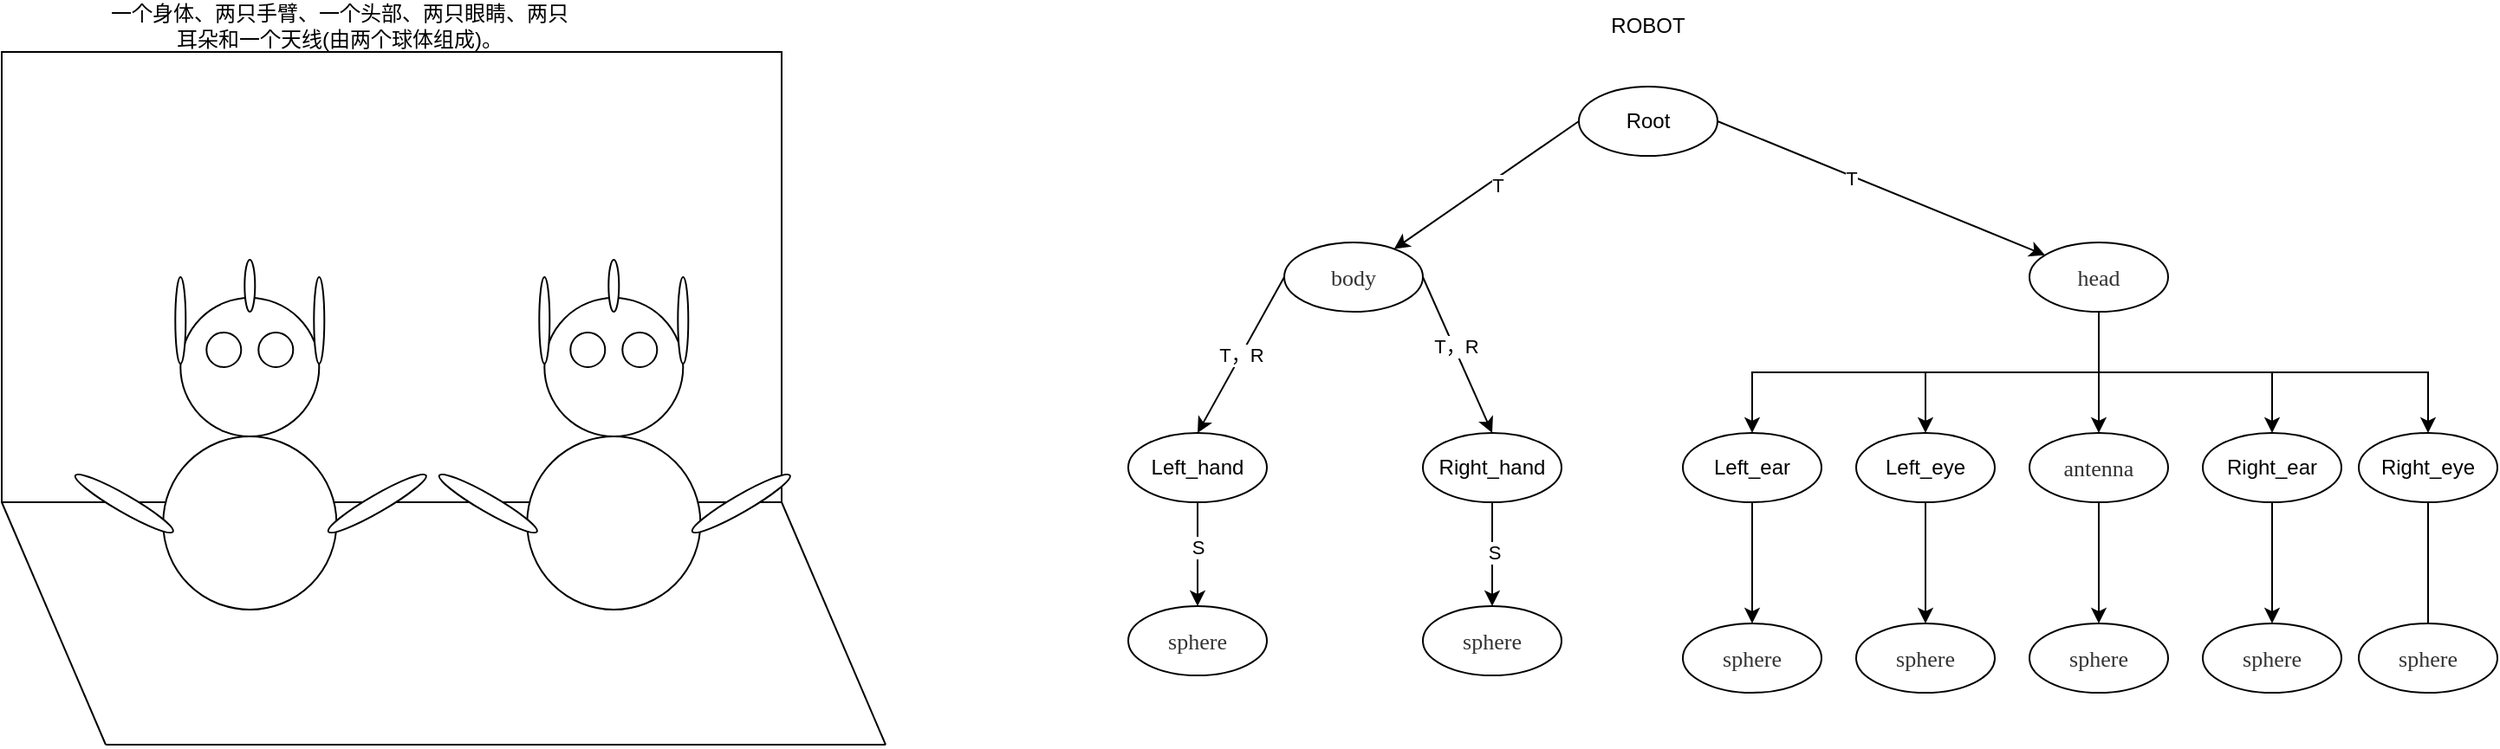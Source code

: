 <mxfile version="21.1.2" type="device">
  <diagram name="第 1 页" id="-LYwhcs_O9skUHxWms43">
    <mxGraphModel dx="1187" dy="2009" grid="1" gridSize="10" guides="1" tooltips="1" connect="1" arrows="1" fold="1" page="1" pageScale="1" pageWidth="827" pageHeight="1169" math="0" shadow="0">
      <root>
        <mxCell id="0" />
        <mxCell id="1" parent="0" />
        <mxCell id="Bdr0S7d0MZaOjCPYueEt-10" value="" style="rounded=0;whiteSpace=wrap;html=1;" vertex="1" parent="1">
          <mxGeometry x="80" y="-1090" width="450" height="260" as="geometry" />
        </mxCell>
        <mxCell id="zcqZ2yXyEETVXU4YB7WG-1" value="一个身体、两只手臂、一个头部、两只眼睛、两只耳朵和一个天线(由两个球体组成)。" style="text;html=1;strokeColor=none;fillColor=none;align=center;verticalAlign=middle;whiteSpace=wrap;rounded=0;" parent="1" vertex="1">
          <mxGeometry x="140" y="-1120" width="270" height="30" as="geometry" />
        </mxCell>
        <mxCell id="Bdr0S7d0MZaOjCPYueEt-57" style="rounded=0;orthogonalLoop=1;jettySize=auto;html=1;exitX=0;exitY=0.5;exitDx=0;exitDy=0;" edge="1" parent="1" source="zcqZ2yXyEETVXU4YB7WG-11" target="Bdr0S7d0MZaOjCPYueEt-24">
          <mxGeometry relative="1" as="geometry" />
        </mxCell>
        <mxCell id="Bdr0S7d0MZaOjCPYueEt-59" value="T" style="edgeLabel;html=1;align=center;verticalAlign=middle;resizable=0;points=[];" vertex="1" connectable="0" parent="Bdr0S7d0MZaOjCPYueEt-57">
          <mxGeometry x="-0.061" y="3" relative="1" as="geometry">
            <mxPoint x="1" as="offset" />
          </mxGeometry>
        </mxCell>
        <mxCell id="Bdr0S7d0MZaOjCPYueEt-58" style="rounded=0;orthogonalLoop=1;jettySize=auto;html=1;exitX=1;exitY=0.5;exitDx=0;exitDy=0;" edge="1" parent="1" source="zcqZ2yXyEETVXU4YB7WG-11" target="Bdr0S7d0MZaOjCPYueEt-25">
          <mxGeometry relative="1" as="geometry" />
        </mxCell>
        <mxCell id="Bdr0S7d0MZaOjCPYueEt-60" value="T" style="edgeLabel;html=1;align=center;verticalAlign=middle;resizable=0;points=[];" vertex="1" connectable="0" parent="Bdr0S7d0MZaOjCPYueEt-58">
          <mxGeometry x="-0.188" y="-1" relative="1" as="geometry">
            <mxPoint as="offset" />
          </mxGeometry>
        </mxCell>
        <mxCell id="zcqZ2yXyEETVXU4YB7WG-11" value="Root" style="ellipse;whiteSpace=wrap;html=1;" parent="1" vertex="1">
          <mxGeometry x="990" y="-1070" width="80" height="40" as="geometry" />
        </mxCell>
        <mxCell id="Bdr0S7d0MZaOjCPYueEt-11" value="" style="endArrow=none;html=1;rounded=0;exitX=0;exitY=1;exitDx=0;exitDy=0;" edge="1" parent="1" source="Bdr0S7d0MZaOjCPYueEt-10">
          <mxGeometry width="50" height="50" relative="1" as="geometry">
            <mxPoint x="260" y="-700" as="sourcePoint" />
            <mxPoint x="140" y="-690" as="targetPoint" />
          </mxGeometry>
        </mxCell>
        <mxCell id="Bdr0S7d0MZaOjCPYueEt-12" value="" style="endArrow=none;html=1;rounded=0;exitX=0;exitY=1;exitDx=0;exitDy=0;" edge="1" parent="1">
          <mxGeometry width="50" height="50" relative="1" as="geometry">
            <mxPoint x="530" y="-830" as="sourcePoint" />
            <mxPoint x="590" y="-690" as="targetPoint" />
          </mxGeometry>
        </mxCell>
        <mxCell id="Bdr0S7d0MZaOjCPYueEt-13" value="" style="endArrow=none;html=1;rounded=0;" edge="1" parent="1">
          <mxGeometry width="50" height="50" relative="1" as="geometry">
            <mxPoint x="140" y="-690" as="sourcePoint" />
            <mxPoint x="590" y="-690" as="targetPoint" />
          </mxGeometry>
        </mxCell>
        <mxCell id="Bdr0S7d0MZaOjCPYueEt-14" value="" style="group" vertex="1" connectable="0" parent="1">
          <mxGeometry x="120.004" y="-970" width="438.146" height="231" as="geometry" />
        </mxCell>
        <mxCell id="zcqZ2yXyEETVXU4YB7WG-2" value="" style="ellipse;whiteSpace=wrap;html=1;aspect=fixed;" parent="Bdr0S7d0MZaOjCPYueEt-14" vertex="1">
          <mxGeometry x="63.146" y="22" width="80" height="80" as="geometry" />
        </mxCell>
        <mxCell id="zcqZ2yXyEETVXU4YB7WG-3" value="" style="ellipse;whiteSpace=wrap;html=1;aspect=fixed;" parent="Bdr0S7d0MZaOjCPYueEt-14" vertex="1">
          <mxGeometry x="53.146" y="102" width="100" height="100" as="geometry" />
        </mxCell>
        <mxCell id="zcqZ2yXyEETVXU4YB7WG-4" value="" style="ellipse;whiteSpace=wrap;html=1;rotation=-30;" parent="Bdr0S7d0MZaOjCPYueEt-14" vertex="1">
          <mxGeometry x="144.146" y="135.75" width="65" height="10" as="geometry" />
        </mxCell>
        <mxCell id="zcqZ2yXyEETVXU4YB7WG-5" value="" style="ellipse;whiteSpace=wrap;html=1;rotation=30;" parent="Bdr0S7d0MZaOjCPYueEt-14" vertex="1">
          <mxGeometry x="-1.854" y="135.75" width="65" height="10" as="geometry" />
        </mxCell>
        <mxCell id="zcqZ2yXyEETVXU4YB7WG-6" value="" style="ellipse;whiteSpace=wrap;html=1;aspect=fixed;" parent="Bdr0S7d0MZaOjCPYueEt-14" vertex="1">
          <mxGeometry x="78.146" y="42" width="20" height="20" as="geometry" />
        </mxCell>
        <mxCell id="zcqZ2yXyEETVXU4YB7WG-7" value="" style="ellipse;whiteSpace=wrap;html=1;aspect=fixed;" parent="Bdr0S7d0MZaOjCPYueEt-14" vertex="1">
          <mxGeometry x="108.146" y="42" width="20" height="20" as="geometry" />
        </mxCell>
        <mxCell id="zcqZ2yXyEETVXU4YB7WG-8" value="" style="ellipse;whiteSpace=wrap;html=1;rotation=-90;" parent="Bdr0S7d0MZaOjCPYueEt-14" vertex="1">
          <mxGeometry x="38.146" y="32" width="50" height="6" as="geometry" />
        </mxCell>
        <mxCell id="zcqZ2yXyEETVXU4YB7WG-9" value="" style="ellipse;whiteSpace=wrap;html=1;rotation=-90;" parent="Bdr0S7d0MZaOjCPYueEt-14" vertex="1">
          <mxGeometry x="118.146" y="32" width="50" height="6" as="geometry" />
        </mxCell>
        <mxCell id="zcqZ2yXyEETVXU4YB7WG-10" value="" style="ellipse;whiteSpace=wrap;html=1;rotation=-90;" parent="Bdr0S7d0MZaOjCPYueEt-14" vertex="1">
          <mxGeometry x="88.146" y="12" width="30" height="6" as="geometry" />
        </mxCell>
        <mxCell id="Bdr0S7d0MZaOjCPYueEt-1" value="" style="ellipse;whiteSpace=wrap;html=1;aspect=fixed;" vertex="1" parent="Bdr0S7d0MZaOjCPYueEt-14">
          <mxGeometry x="273.146" y="22" width="80" height="80" as="geometry" />
        </mxCell>
        <mxCell id="Bdr0S7d0MZaOjCPYueEt-2" value="" style="ellipse;whiteSpace=wrap;html=1;aspect=fixed;" vertex="1" parent="Bdr0S7d0MZaOjCPYueEt-14">
          <mxGeometry x="263.146" y="102" width="100" height="100" as="geometry" />
        </mxCell>
        <mxCell id="Bdr0S7d0MZaOjCPYueEt-3" value="" style="ellipse;whiteSpace=wrap;html=1;rotation=-30;" vertex="1" parent="Bdr0S7d0MZaOjCPYueEt-14">
          <mxGeometry x="354.146" y="135.75" width="65" height="10" as="geometry" />
        </mxCell>
        <mxCell id="Bdr0S7d0MZaOjCPYueEt-4" value="" style="ellipse;whiteSpace=wrap;html=1;rotation=30;" vertex="1" parent="Bdr0S7d0MZaOjCPYueEt-14">
          <mxGeometry x="208.146" y="135.75" width="65" height="10" as="geometry" />
        </mxCell>
        <mxCell id="Bdr0S7d0MZaOjCPYueEt-5" value="" style="ellipse;whiteSpace=wrap;html=1;aspect=fixed;" vertex="1" parent="Bdr0S7d0MZaOjCPYueEt-14">
          <mxGeometry x="288.146" y="42" width="20" height="20" as="geometry" />
        </mxCell>
        <mxCell id="Bdr0S7d0MZaOjCPYueEt-6" value="" style="ellipse;whiteSpace=wrap;html=1;aspect=fixed;" vertex="1" parent="Bdr0S7d0MZaOjCPYueEt-14">
          <mxGeometry x="318.146" y="42" width="20" height="20" as="geometry" />
        </mxCell>
        <mxCell id="Bdr0S7d0MZaOjCPYueEt-7" value="" style="ellipse;whiteSpace=wrap;html=1;rotation=-90;" vertex="1" parent="Bdr0S7d0MZaOjCPYueEt-14">
          <mxGeometry x="248.146" y="32" width="50" height="6" as="geometry" />
        </mxCell>
        <mxCell id="Bdr0S7d0MZaOjCPYueEt-8" value="" style="ellipse;whiteSpace=wrap;html=1;rotation=-90;" vertex="1" parent="Bdr0S7d0MZaOjCPYueEt-14">
          <mxGeometry x="328.146" y="32" width="50" height="6" as="geometry" />
        </mxCell>
        <mxCell id="Bdr0S7d0MZaOjCPYueEt-9" value="" style="ellipse;whiteSpace=wrap;html=1;rotation=-90;" vertex="1" parent="Bdr0S7d0MZaOjCPYueEt-14">
          <mxGeometry x="298.146" y="12" width="30" height="6" as="geometry" />
        </mxCell>
        <mxCell id="Bdr0S7d0MZaOjCPYueEt-15" value="ROBOT" style="text;html=1;strokeColor=none;fillColor=none;align=center;verticalAlign=middle;whiteSpace=wrap;rounded=0;" vertex="1" parent="1">
          <mxGeometry x="1000" y="-1120" width="60" height="30" as="geometry" />
        </mxCell>
        <mxCell id="Bdr0S7d0MZaOjCPYueEt-55" style="edgeStyle=orthogonalEdgeStyle;rounded=0;orthogonalLoop=1;jettySize=auto;html=1;exitX=0.5;exitY=1;exitDx=0;exitDy=0;entryX=0.5;entryY=0;entryDx=0;entryDy=0;" edge="1" parent="1" source="Bdr0S7d0MZaOjCPYueEt-17" target="Bdr0S7d0MZaOjCPYueEt-48">
          <mxGeometry relative="1" as="geometry" />
        </mxCell>
        <mxCell id="Bdr0S7d0MZaOjCPYueEt-63" value="S" style="edgeLabel;html=1;align=center;verticalAlign=middle;resizable=0;points=[];" vertex="1" connectable="0" parent="Bdr0S7d0MZaOjCPYueEt-55">
          <mxGeometry x="-0.144" relative="1" as="geometry">
            <mxPoint as="offset" />
          </mxGeometry>
        </mxCell>
        <mxCell id="Bdr0S7d0MZaOjCPYueEt-17" value="Left_hand" style="ellipse;whiteSpace=wrap;html=1;" vertex="1" parent="1">
          <mxGeometry x="730" y="-870" width="80" height="40" as="geometry" />
        </mxCell>
        <mxCell id="Bdr0S7d0MZaOjCPYueEt-54" style="rounded=0;orthogonalLoop=1;jettySize=auto;html=1;exitX=0.5;exitY=1;exitDx=0;exitDy=0;" edge="1" parent="1" source="Bdr0S7d0MZaOjCPYueEt-18" target="Bdr0S7d0MZaOjCPYueEt-47">
          <mxGeometry relative="1" as="geometry" />
        </mxCell>
        <mxCell id="Bdr0S7d0MZaOjCPYueEt-64" value="S" style="edgeLabel;html=1;align=center;verticalAlign=middle;resizable=0;points=[];" vertex="1" connectable="0" parent="Bdr0S7d0MZaOjCPYueEt-54">
          <mxGeometry x="-0.056" y="1" relative="1" as="geometry">
            <mxPoint as="offset" />
          </mxGeometry>
        </mxCell>
        <mxCell id="Bdr0S7d0MZaOjCPYueEt-18" value="Right_hand" style="ellipse;whiteSpace=wrap;html=1;" vertex="1" parent="1">
          <mxGeometry x="900" y="-870" width="80" height="40" as="geometry" />
        </mxCell>
        <mxCell id="Bdr0S7d0MZaOjCPYueEt-53" style="edgeStyle=orthogonalEdgeStyle;rounded=0;orthogonalLoop=1;jettySize=auto;html=1;exitX=0.5;exitY=1;exitDx=0;exitDy=0;entryX=0.5;entryY=0;entryDx=0;entryDy=0;" edge="1" parent="1" source="Bdr0S7d0MZaOjCPYueEt-19" target="Bdr0S7d0MZaOjCPYueEt-46">
          <mxGeometry relative="1" as="geometry" />
        </mxCell>
        <mxCell id="Bdr0S7d0MZaOjCPYueEt-19" value="Left_ear" style="ellipse;whiteSpace=wrap;html=1;" vertex="1" parent="1">
          <mxGeometry x="1050" y="-870" width="80" height="40" as="geometry" />
        </mxCell>
        <mxCell id="Bdr0S7d0MZaOjCPYueEt-50" style="edgeStyle=orthogonalEdgeStyle;rounded=0;orthogonalLoop=1;jettySize=auto;html=1;exitX=0.5;exitY=1;exitDx=0;exitDy=0;entryX=0.5;entryY=0;entryDx=0;entryDy=0;" edge="1" parent="1" source="Bdr0S7d0MZaOjCPYueEt-20" target="Bdr0S7d0MZaOjCPYueEt-43">
          <mxGeometry relative="1" as="geometry" />
        </mxCell>
        <mxCell id="Bdr0S7d0MZaOjCPYueEt-20" value="Right_ear" style="ellipse;whiteSpace=wrap;html=1;" vertex="1" parent="1">
          <mxGeometry x="1350" y="-870" width="80" height="40" as="geometry" />
        </mxCell>
        <mxCell id="Bdr0S7d0MZaOjCPYueEt-52" style="edgeStyle=orthogonalEdgeStyle;rounded=0;orthogonalLoop=1;jettySize=auto;html=1;exitX=0.5;exitY=1;exitDx=0;exitDy=0;entryX=0.5;entryY=0;entryDx=0;entryDy=0;" edge="1" parent="1" source="Bdr0S7d0MZaOjCPYueEt-21" target="Bdr0S7d0MZaOjCPYueEt-45">
          <mxGeometry relative="1" as="geometry" />
        </mxCell>
        <mxCell id="Bdr0S7d0MZaOjCPYueEt-21" value="Left_eye" style="ellipse;whiteSpace=wrap;html=1;" vertex="1" parent="1">
          <mxGeometry x="1150" y="-870" width="80" height="40" as="geometry" />
        </mxCell>
        <mxCell id="Bdr0S7d0MZaOjCPYueEt-51" style="edgeStyle=orthogonalEdgeStyle;rounded=0;orthogonalLoop=1;jettySize=auto;html=1;exitX=0.5;exitY=1;exitDx=0;exitDy=0;" edge="1" parent="1" source="Bdr0S7d0MZaOjCPYueEt-23" target="Bdr0S7d0MZaOjCPYueEt-44">
          <mxGeometry relative="1" as="geometry" />
        </mxCell>
        <mxCell id="Bdr0S7d0MZaOjCPYueEt-23" value="&lt;div style=&quot;text-align: left;&quot;&gt;&lt;div&gt;&lt;font face=&quot;MacDictSTHeiti&quot; color=&quot;#333333&quot;&gt;&lt;span style=&quot;font-size: 13px; caret-color: rgb(51, 51, 51);&quot;&gt;antenna&lt;/span&gt;&lt;/font&gt;&lt;/div&gt;&lt;/div&gt;" style="ellipse;whiteSpace=wrap;html=1;" vertex="1" parent="1">
          <mxGeometry x="1250" y="-870" width="80" height="40" as="geometry" />
        </mxCell>
        <mxCell id="Bdr0S7d0MZaOjCPYueEt-49" style="edgeStyle=orthogonalEdgeStyle;rounded=0;orthogonalLoop=1;jettySize=auto;html=1;exitX=0.5;exitY=1;exitDx=0;exitDy=0;entryX=0.5;entryY=0.25;entryDx=0;entryDy=0;entryPerimeter=0;" edge="1" parent="1" source="Bdr0S7d0MZaOjCPYueEt-22" target="Bdr0S7d0MZaOjCPYueEt-26">
          <mxGeometry relative="1" as="geometry" />
        </mxCell>
        <mxCell id="Bdr0S7d0MZaOjCPYueEt-22" value="Right_eye" style="ellipse;whiteSpace=wrap;html=1;" vertex="1" parent="1">
          <mxGeometry x="1440" y="-870" width="80" height="40" as="geometry" />
        </mxCell>
        <mxCell id="Bdr0S7d0MZaOjCPYueEt-35" style="rounded=0;orthogonalLoop=1;jettySize=auto;html=1;exitX=0;exitY=0.5;exitDx=0;exitDy=0;entryX=0.5;entryY=0;entryDx=0;entryDy=0;" edge="1" parent="1" source="Bdr0S7d0MZaOjCPYueEt-24" target="Bdr0S7d0MZaOjCPYueEt-17">
          <mxGeometry relative="1" as="geometry" />
        </mxCell>
        <mxCell id="Bdr0S7d0MZaOjCPYueEt-61" value="T，R" style="edgeLabel;html=1;align=center;verticalAlign=middle;resizable=0;points=[];" vertex="1" connectable="0" parent="Bdr0S7d0MZaOjCPYueEt-35">
          <mxGeometry x="-0.006" y="1" relative="1" as="geometry">
            <mxPoint x="-1" as="offset" />
          </mxGeometry>
        </mxCell>
        <mxCell id="Bdr0S7d0MZaOjCPYueEt-36" style="rounded=0;orthogonalLoop=1;jettySize=auto;html=1;exitX=1;exitY=0.5;exitDx=0;exitDy=0;entryX=0.5;entryY=0;entryDx=0;entryDy=0;" edge="1" parent="1" source="Bdr0S7d0MZaOjCPYueEt-24" target="Bdr0S7d0MZaOjCPYueEt-18">
          <mxGeometry relative="1" as="geometry" />
        </mxCell>
        <mxCell id="Bdr0S7d0MZaOjCPYueEt-62" value="T，R" style="edgeLabel;html=1;align=center;verticalAlign=middle;resizable=0;points=[];" vertex="1" connectable="0" parent="Bdr0S7d0MZaOjCPYueEt-36">
          <mxGeometry x="-0.113" y="1" relative="1" as="geometry">
            <mxPoint as="offset" />
          </mxGeometry>
        </mxCell>
        <mxCell id="Bdr0S7d0MZaOjCPYueEt-24" value="&lt;div style=&quot;text-align: left;&quot;&gt;&lt;font face=&quot;MacDictSTHeiti&quot; color=&quot;#333333&quot;&gt;&lt;span style=&quot;font-size: 13px; caret-color: rgb(51, 51, 51);&quot;&gt;body&lt;/span&gt;&lt;/font&gt;&lt;/div&gt;" style="ellipse;whiteSpace=wrap;html=1;" vertex="1" parent="1">
          <mxGeometry x="820" y="-980" width="80" height="40" as="geometry" />
        </mxCell>
        <mxCell id="Bdr0S7d0MZaOjCPYueEt-38" style="edgeStyle=orthogonalEdgeStyle;rounded=0;orthogonalLoop=1;jettySize=auto;html=1;exitX=0.5;exitY=1;exitDx=0;exitDy=0;" edge="1" parent="1" source="Bdr0S7d0MZaOjCPYueEt-25" target="Bdr0S7d0MZaOjCPYueEt-19">
          <mxGeometry relative="1" as="geometry" />
        </mxCell>
        <mxCell id="Bdr0S7d0MZaOjCPYueEt-39" style="edgeStyle=orthogonalEdgeStyle;rounded=0;orthogonalLoop=1;jettySize=auto;html=1;exitX=0.5;exitY=1;exitDx=0;exitDy=0;entryX=0.5;entryY=0;entryDx=0;entryDy=0;" edge="1" parent="1" source="Bdr0S7d0MZaOjCPYueEt-25" target="Bdr0S7d0MZaOjCPYueEt-21">
          <mxGeometry relative="1" as="geometry" />
        </mxCell>
        <mxCell id="Bdr0S7d0MZaOjCPYueEt-40" style="edgeStyle=orthogonalEdgeStyle;rounded=0;orthogonalLoop=1;jettySize=auto;html=1;exitX=0.5;exitY=1;exitDx=0;exitDy=0;" edge="1" parent="1" source="Bdr0S7d0MZaOjCPYueEt-25" target="Bdr0S7d0MZaOjCPYueEt-23">
          <mxGeometry relative="1" as="geometry" />
        </mxCell>
        <mxCell id="Bdr0S7d0MZaOjCPYueEt-41" style="edgeStyle=orthogonalEdgeStyle;rounded=0;orthogonalLoop=1;jettySize=auto;html=1;exitX=0.5;exitY=1;exitDx=0;exitDy=0;entryX=0.5;entryY=0;entryDx=0;entryDy=0;" edge="1" parent="1" source="Bdr0S7d0MZaOjCPYueEt-25" target="Bdr0S7d0MZaOjCPYueEt-20">
          <mxGeometry relative="1" as="geometry" />
        </mxCell>
        <mxCell id="Bdr0S7d0MZaOjCPYueEt-42" style="edgeStyle=orthogonalEdgeStyle;rounded=0;orthogonalLoop=1;jettySize=auto;html=1;exitX=0.5;exitY=1;exitDx=0;exitDy=0;entryX=0.5;entryY=0;entryDx=0;entryDy=0;" edge="1" parent="1" source="Bdr0S7d0MZaOjCPYueEt-25" target="Bdr0S7d0MZaOjCPYueEt-22">
          <mxGeometry relative="1" as="geometry" />
        </mxCell>
        <mxCell id="Bdr0S7d0MZaOjCPYueEt-25" value="&lt;div style=&quot;text-align: left;&quot;&gt;&lt;div&gt;&lt;font face=&quot;MacDictSTHeiti&quot; color=&quot;#333333&quot;&gt;&lt;span style=&quot;font-size: 13px; caret-color: rgb(51, 51, 51);&quot;&gt;head&lt;/span&gt;&lt;/font&gt;&lt;/div&gt;&lt;/div&gt;" style="ellipse;whiteSpace=wrap;html=1;" vertex="1" parent="1">
          <mxGeometry x="1250" y="-980" width="80" height="40" as="geometry" />
        </mxCell>
        <mxCell id="Bdr0S7d0MZaOjCPYueEt-26" value="&lt;div style=&quot;text-align: left;&quot;&gt;&lt;div&gt;&lt;font face=&quot;MacDictSTHeiti&quot; color=&quot;#333333&quot;&gt;&lt;span style=&quot;font-size: 13px; caret-color: rgb(51, 51, 51);&quot;&gt;sphere&lt;/span&gt;&lt;/font&gt;&lt;/div&gt;&lt;/div&gt;" style="ellipse;whiteSpace=wrap;html=1;" vertex="1" parent="1">
          <mxGeometry x="1440" y="-760" width="80" height="40" as="geometry" />
        </mxCell>
        <mxCell id="Bdr0S7d0MZaOjCPYueEt-43" value="&lt;div style=&quot;text-align: left;&quot;&gt;&lt;div&gt;&lt;font face=&quot;MacDictSTHeiti&quot; color=&quot;#333333&quot;&gt;&lt;span style=&quot;font-size: 13px; caret-color: rgb(51, 51, 51);&quot;&gt;sphere&lt;/span&gt;&lt;/font&gt;&lt;/div&gt;&lt;/div&gt;" style="ellipse;whiteSpace=wrap;html=1;" vertex="1" parent="1">
          <mxGeometry x="1350" y="-760" width="80" height="40" as="geometry" />
        </mxCell>
        <mxCell id="Bdr0S7d0MZaOjCPYueEt-44" value="&lt;div style=&quot;text-align: left;&quot;&gt;&lt;div&gt;&lt;font face=&quot;MacDictSTHeiti&quot; color=&quot;#333333&quot;&gt;&lt;span style=&quot;font-size: 13px; caret-color: rgb(51, 51, 51);&quot;&gt;sphere&lt;/span&gt;&lt;/font&gt;&lt;/div&gt;&lt;/div&gt;" style="ellipse;whiteSpace=wrap;html=1;" vertex="1" parent="1">
          <mxGeometry x="1250" y="-760" width="80" height="40" as="geometry" />
        </mxCell>
        <mxCell id="Bdr0S7d0MZaOjCPYueEt-45" value="&lt;div style=&quot;text-align: left;&quot;&gt;&lt;div&gt;&lt;font face=&quot;MacDictSTHeiti&quot; color=&quot;#333333&quot;&gt;&lt;span style=&quot;font-size: 13px; caret-color: rgb(51, 51, 51);&quot;&gt;sphere&lt;/span&gt;&lt;/font&gt;&lt;/div&gt;&lt;/div&gt;" style="ellipse;whiteSpace=wrap;html=1;" vertex="1" parent="1">
          <mxGeometry x="1150" y="-760" width="80" height="40" as="geometry" />
        </mxCell>
        <mxCell id="Bdr0S7d0MZaOjCPYueEt-46" value="&lt;div style=&quot;text-align: left;&quot;&gt;&lt;div&gt;&lt;font face=&quot;MacDictSTHeiti&quot; color=&quot;#333333&quot;&gt;&lt;span style=&quot;font-size: 13px; caret-color: rgb(51, 51, 51);&quot;&gt;sphere&lt;/span&gt;&lt;/font&gt;&lt;/div&gt;&lt;/div&gt;" style="ellipse;whiteSpace=wrap;html=1;" vertex="1" parent="1">
          <mxGeometry x="1050" y="-760" width="80" height="40" as="geometry" />
        </mxCell>
        <mxCell id="Bdr0S7d0MZaOjCPYueEt-47" value="&lt;div style=&quot;text-align: left;&quot;&gt;&lt;div&gt;&lt;font face=&quot;MacDictSTHeiti&quot; color=&quot;#333333&quot;&gt;&lt;span style=&quot;font-size: 13px; caret-color: rgb(51, 51, 51);&quot;&gt;sphere&lt;/span&gt;&lt;/font&gt;&lt;/div&gt;&lt;/div&gt;" style="ellipse;whiteSpace=wrap;html=1;" vertex="1" parent="1">
          <mxGeometry x="900" y="-770" width="80" height="40" as="geometry" />
        </mxCell>
        <mxCell id="Bdr0S7d0MZaOjCPYueEt-48" value="&lt;div style=&quot;text-align: left;&quot;&gt;&lt;div&gt;&lt;font face=&quot;MacDictSTHeiti&quot; color=&quot;#333333&quot;&gt;&lt;span style=&quot;font-size: 13px; caret-color: rgb(51, 51, 51);&quot;&gt;sphere&lt;/span&gt;&lt;/font&gt;&lt;/div&gt;&lt;/div&gt;" style="ellipse;whiteSpace=wrap;html=1;" vertex="1" parent="1">
          <mxGeometry x="730" y="-770" width="80" height="40" as="geometry" />
        </mxCell>
      </root>
    </mxGraphModel>
  </diagram>
</mxfile>
